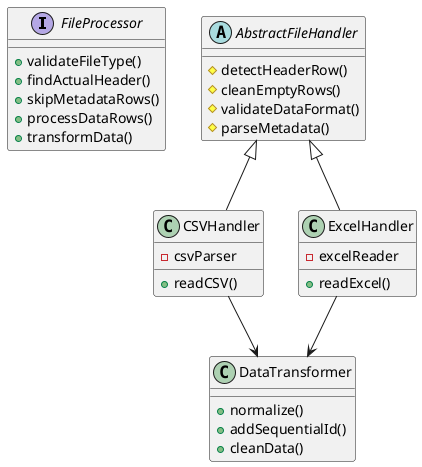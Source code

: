 @startuml FileProcessor
interface FileProcessor {
    +validateFileType()
    +findActualHeader()
    +skipMetadataRows()
    +processDataRows()
    +transformData()
}

abstract class AbstractFileHandler {
    #detectHeaderRow()
    #cleanEmptyRows()
    #validateDataFormat()
    #parseMetadata()
}

class CSVHandler extends AbstractFileHandler {
    -csvParser
    +readCSV()
}

class ExcelHandler extends AbstractFileHandler {
    -excelReader
    +readExcel()
}

class DataTransformer {
    +normalize()
    +addSequentialId()
    +cleanData()
}

CSVHandler --> DataTransformer
ExcelHandler --> DataTransformer
@enduml